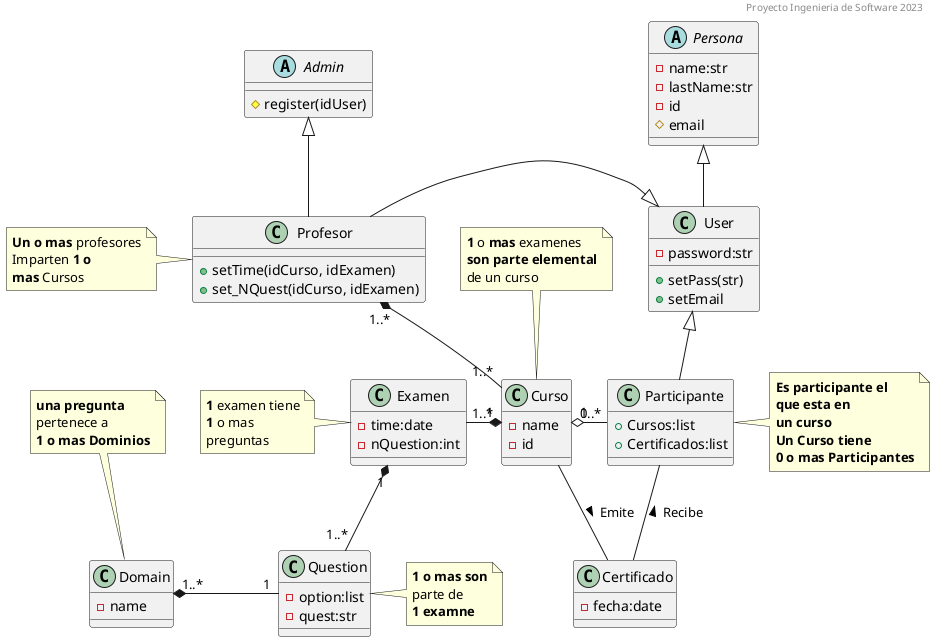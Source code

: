@startuml

title ""
header "Proyecto Ingenieria de Software 2023"

abstract Persona{
    -name:str
    -lastName:str
    -id
    #email
}

abstract Admin {
    #{method} register(idUser)
}

class User {
    -password:str
    +{method} setPass(str)
    +{method} setEmail
}

class Profesor {
    +{method}setTime(idCurso, idExamen)
    +{method}set_NQuest(idCurso, idExamen)
}

class Participante{
    +Cursos:list
    +Certificados:list

}


Class Examen{
    -time:date
    -nQuestion:int
}


Class Question{
    -option:list
    -quest:str
}

Class Curso {
    -name
    -id

}

Class Domain{
    -name
}

class Certificado{
    -fecha:date
}

Persona <|-- User
Admin <|-- Profesor
User <|-left- Profesor
User <|-- Participante 




'------------------------------

Curso "1" *-left-"1..*" Examen
note top of Curso : <b>1</b> o <b>mas</b> examenes\n<b>son parte elemental\nde un curso
Examen "1" *-- "1..*" Question
note left of Examen :  <b>1</b> examen tiene\n<b>1</b> o mas\npreguntas
note right of Question : <b>1 o mas son\nparte de\n<b>1 examne
Domain "1..*"*-right- "1" Question
note top of Domain: <b>una pregunta\npertenece a\n<b>1 o mas Dominios

'-----------------------------


Curso "1" o-right- "0..*" Participante
note right of Participante: <b>Es participante el\n<b>que esta en\n<b>un curso\n<b>Un Curso tiene\n<b>0 o mas Participantes
Profesor "1..*" *-- "1..*" Curso
note left of Profesor: <b>Un o mas</b> profesores\nImparten <b>1 o</b>\n<b>mas</b> Cursos
Curso -- Certificado: > Emite
Participante -- Certificado: < Recibe







@enduml